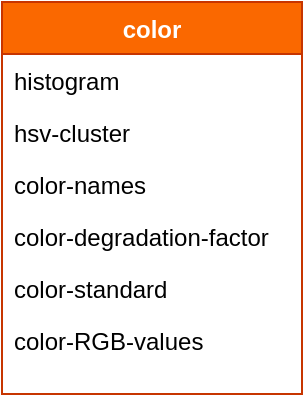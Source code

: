 <mxfile version="13.0.3" type="device"><diagram id="C5RBs43oDa-KdzZeNtuy" name="Page-1"><mxGraphModel dx="1072" dy="392" grid="1" gridSize="10" guides="1" tooltips="1" connect="1" arrows="1" fold="1" page="1" pageScale="1" pageWidth="160" pageHeight="200" math="0" shadow="0"><root><mxCell id="WIyWlLk6GJQsqaUBKTNV-0"/><mxCell id="WIyWlLk6GJQsqaUBKTNV-1" parent="WIyWlLk6GJQsqaUBKTNV-0"/><mxCell id="Gt9GPdNHDZttLSlLsD_g-103" value="color" style="swimlane;fontStyle=1;align=center;verticalAlign=top;childLayout=stackLayout;horizontal=1;startSize=26;horizontalStack=0;resizeParent=1;resizeLast=0;collapsible=1;marginBottom=0;rounded=0;shadow=0;strokeWidth=1;fillColor=#fa6800;strokeColor=#C73500;fontColor=#ffffff;" parent="WIyWlLk6GJQsqaUBKTNV-1" vertex="1"><mxGeometry x="6" y="402" width="150" height="196" as="geometry"><mxRectangle x="230" y="140" width="160" height="26" as="alternateBounds"/></mxGeometry></mxCell><mxCell id="Gt9GPdNHDZttLSlLsD_g-104" value="histogram" style="text;align=left;verticalAlign=top;spacingLeft=4;spacingRight=4;overflow=hidden;rotatable=0;points=[[0,0.5],[1,0.5]];portConstraint=eastwest;fontSize=12;" parent="Gt9GPdNHDZttLSlLsD_g-103" vertex="1"><mxGeometry y="26" width="150" height="26" as="geometry"/></mxCell><mxCell id="Gt9GPdNHDZttLSlLsD_g-105" value="hsv-cluster" style="text;align=left;verticalAlign=top;spacingLeft=4;spacingRight=4;overflow=hidden;rotatable=0;points=[[0,0.5],[1,0.5]];portConstraint=eastwest;rounded=0;shadow=0;html=0;fontSize=12;" parent="Gt9GPdNHDZttLSlLsD_g-103" vertex="1"><mxGeometry y="52" width="150" height="26" as="geometry"/></mxCell><mxCell id="Gt9GPdNHDZttLSlLsD_g-106" value="color-names" style="text;align=left;verticalAlign=top;spacingLeft=4;spacingRight=4;overflow=hidden;rotatable=0;points=[[0,0.5],[1,0.5]];portConstraint=eastwest;rounded=0;shadow=0;html=0;fontSize=12;" parent="Gt9GPdNHDZttLSlLsD_g-103" vertex="1"><mxGeometry y="78" width="150" height="26" as="geometry"/></mxCell><mxCell id="Gt9GPdNHDZttLSlLsD_g-107" value="color-degradation-factor" style="text;align=left;verticalAlign=top;spacingLeft=4;spacingRight=4;overflow=hidden;rotatable=0;points=[[0,0.5],[1,0.5]];portConstraint=eastwest;fontSize=12;" parent="Gt9GPdNHDZttLSlLsD_g-103" vertex="1"><mxGeometry y="104" width="150" height="26" as="geometry"/></mxCell><mxCell id="Gt9GPdNHDZttLSlLsD_g-108" value="color-standard" style="text;align=left;verticalAlign=top;spacingLeft=4;spacingRight=4;overflow=hidden;rotatable=0;points=[[0,0.5],[1,0.5]];portConstraint=eastwest;fontSize=12;" parent="Gt9GPdNHDZttLSlLsD_g-103" vertex="1"><mxGeometry y="130" width="150" height="26" as="geometry"/></mxCell><mxCell id="2mEnBLQHqR4KEBJ3Nuyk-9" value="color-RGB-values" style="text;align=left;verticalAlign=top;spacingLeft=4;spacingRight=4;overflow=hidden;rotatable=0;points=[[0,0.5],[1,0.5]];portConstraint=eastwest;fontSize=12;" parent="Gt9GPdNHDZttLSlLsD_g-103" vertex="1"><mxGeometry y="156" width="150" height="26" as="geometry"/></mxCell></root></mxGraphModel></diagram></mxfile>